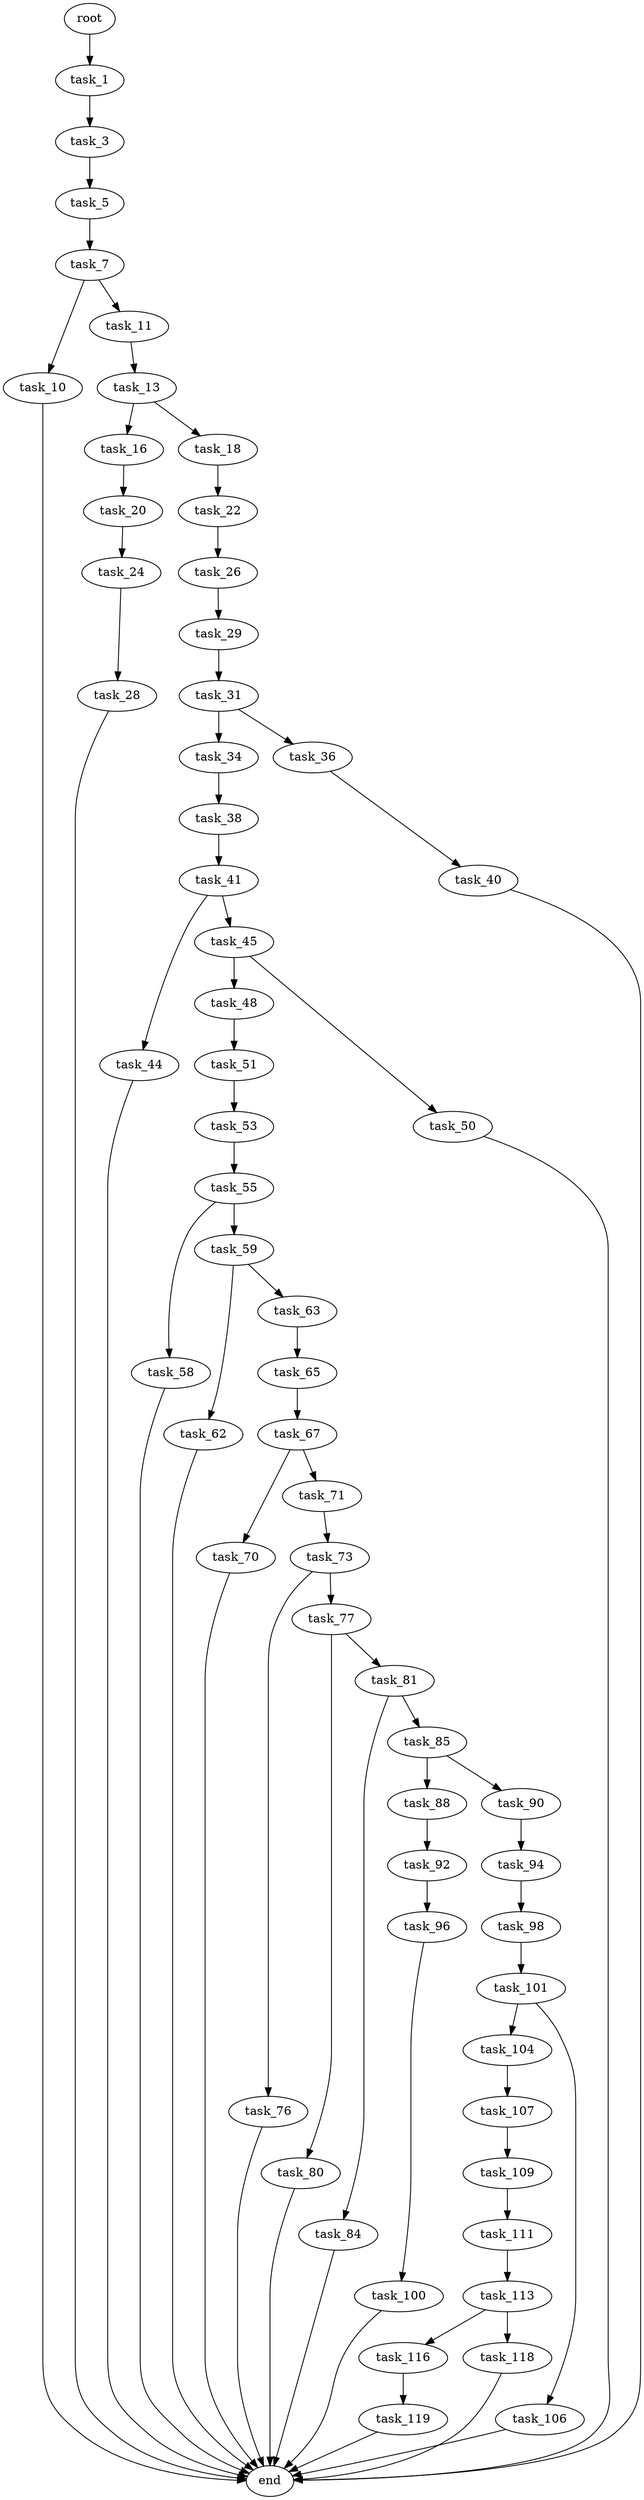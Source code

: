 digraph G {
  root [size="0.000000"];
  task_1 [size="693561308268.000000"];
  task_3 [size="754694211.000000"];
  task_5 [size="919945829660.000000"];
  task_7 [size="416703821.000000"];
  task_10 [size="9015505201.000000"];
  task_11 [size="6956644345.000000"];
  task_13 [size="332781524207.000000"];
  task_16 [size="71836486913.000000"];
  task_18 [size="42268212236.000000"];
  task_20 [size="134217728000.000000"];
  task_22 [size="4780930577.000000"];
  task_24 [size="8619260441.000000"];
  task_26 [size="5230691691.000000"];
  task_28 [size="549755813888.000000"];
  task_29 [size="20061237837.000000"];
  task_31 [size="8589934592.000000"];
  task_34 [size="368293445632.000000"];
  task_36 [size="8172087529.000000"];
  task_38 [size="1770681961.000000"];
  task_40 [size="549755813888.000000"];
  task_41 [size="49822044343.000000"];
  task_44 [size="272829734099.000000"];
  task_45 [size="13901559388.000000"];
  task_48 [size="28991029248.000000"];
  task_50 [size="4098701166.000000"];
  task_51 [size="231928233984.000000"];
  task_53 [size="13309803902.000000"];
  task_55 [size="4986537298.000000"];
  task_58 [size="83124231858.000000"];
  task_59 [size="134217728000.000000"];
  task_62 [size="53194746187.000000"];
  task_63 [size="4727961943.000000"];
  task_65 [size="501549918113.000000"];
  task_67 [size="39073277174.000000"];
  task_70 [size="28583960524.000000"];
  task_71 [size="40600985649.000000"];
  task_73 [size="368293445632.000000"];
  task_76 [size="8589934592.000000"];
  task_77 [size="116214968953.000000"];
  task_80 [size="231928233984.000000"];
  task_81 [size="231928233984.000000"];
  task_84 [size="368293445632.000000"];
  task_85 [size="742674262462.000000"];
  task_88 [size="432966960478.000000"];
  task_90 [size="146554839395.000000"];
  task_92 [size="1192780824.000000"];
  task_94 [size="25403294087.000000"];
  task_96 [size="275063622153.000000"];
  task_98 [size="28991029248.000000"];
  task_100 [size="782757789696.000000"];
  task_101 [size="894031336793.000000"];
  task_104 [size="12403498484.000000"];
  task_106 [size="22925971733.000000"];
  task_107 [size="229112243261.000000"];
  task_109 [size="25206507813.000000"];
  task_111 [size="41977328082.000000"];
  task_113 [size="12785907418.000000"];
  task_116 [size="782757789696.000000"];
  task_118 [size="231928233984.000000"];
  task_119 [size="1676802900.000000"];
  end [size="0.000000"];

  root -> task_1 [size="1.000000"];
  task_1 -> task_3 [size="536870912.000000"];
  task_3 -> task_5 [size="75497472.000000"];
  task_5 -> task_7 [size="838860800.000000"];
  task_7 -> task_10 [size="33554432.000000"];
  task_7 -> task_11 [size="33554432.000000"];
  task_10 -> end [size="1.000000"];
  task_11 -> task_13 [size="134217728.000000"];
  task_13 -> task_16 [size="301989888.000000"];
  task_13 -> task_18 [size="301989888.000000"];
  task_16 -> task_20 [size="75497472.000000"];
  task_18 -> task_22 [size="134217728.000000"];
  task_20 -> task_24 [size="209715200.000000"];
  task_22 -> task_26 [size="75497472.000000"];
  task_24 -> task_28 [size="209715200.000000"];
  task_26 -> task_29 [size="209715200.000000"];
  task_28 -> end [size="1.000000"];
  task_29 -> task_31 [size="838860800.000000"];
  task_31 -> task_34 [size="33554432.000000"];
  task_31 -> task_36 [size="33554432.000000"];
  task_34 -> task_38 [size="411041792.000000"];
  task_36 -> task_40 [size="301989888.000000"];
  task_38 -> task_41 [size="75497472.000000"];
  task_40 -> end [size="1.000000"];
  task_41 -> task_44 [size="838860800.000000"];
  task_41 -> task_45 [size="838860800.000000"];
  task_44 -> end [size="1.000000"];
  task_45 -> task_48 [size="33554432.000000"];
  task_45 -> task_50 [size="33554432.000000"];
  task_48 -> task_51 [size="75497472.000000"];
  task_50 -> end [size="1.000000"];
  task_51 -> task_53 [size="301989888.000000"];
  task_53 -> task_55 [size="411041792.000000"];
  task_55 -> task_58 [size="134217728.000000"];
  task_55 -> task_59 [size="134217728.000000"];
  task_58 -> end [size="1.000000"];
  task_59 -> task_62 [size="209715200.000000"];
  task_59 -> task_63 [size="209715200.000000"];
  task_62 -> end [size="1.000000"];
  task_63 -> task_65 [size="75497472.000000"];
  task_65 -> task_67 [size="536870912.000000"];
  task_67 -> task_70 [size="838860800.000000"];
  task_67 -> task_71 [size="838860800.000000"];
  task_70 -> end [size="1.000000"];
  task_71 -> task_73 [size="838860800.000000"];
  task_73 -> task_76 [size="411041792.000000"];
  task_73 -> task_77 [size="411041792.000000"];
  task_76 -> end [size="1.000000"];
  task_77 -> task_80 [size="134217728.000000"];
  task_77 -> task_81 [size="134217728.000000"];
  task_80 -> end [size="1.000000"];
  task_81 -> task_84 [size="301989888.000000"];
  task_81 -> task_85 [size="301989888.000000"];
  task_84 -> end [size="1.000000"];
  task_85 -> task_88 [size="679477248.000000"];
  task_85 -> task_90 [size="679477248.000000"];
  task_88 -> task_92 [size="301989888.000000"];
  task_90 -> task_94 [size="134217728.000000"];
  task_92 -> task_96 [size="33554432.000000"];
  task_94 -> task_98 [size="536870912.000000"];
  task_96 -> task_100 [size="411041792.000000"];
  task_98 -> task_101 [size="75497472.000000"];
  task_100 -> end [size="1.000000"];
  task_101 -> task_104 [size="679477248.000000"];
  task_101 -> task_106 [size="679477248.000000"];
  task_104 -> task_107 [size="209715200.000000"];
  task_106 -> end [size="1.000000"];
  task_107 -> task_109 [size="301989888.000000"];
  task_109 -> task_111 [size="411041792.000000"];
  task_111 -> task_113 [size="33554432.000000"];
  task_113 -> task_116 [size="301989888.000000"];
  task_113 -> task_118 [size="301989888.000000"];
  task_116 -> task_119 [size="679477248.000000"];
  task_118 -> end [size="1.000000"];
  task_119 -> end [size="1.000000"];
}
